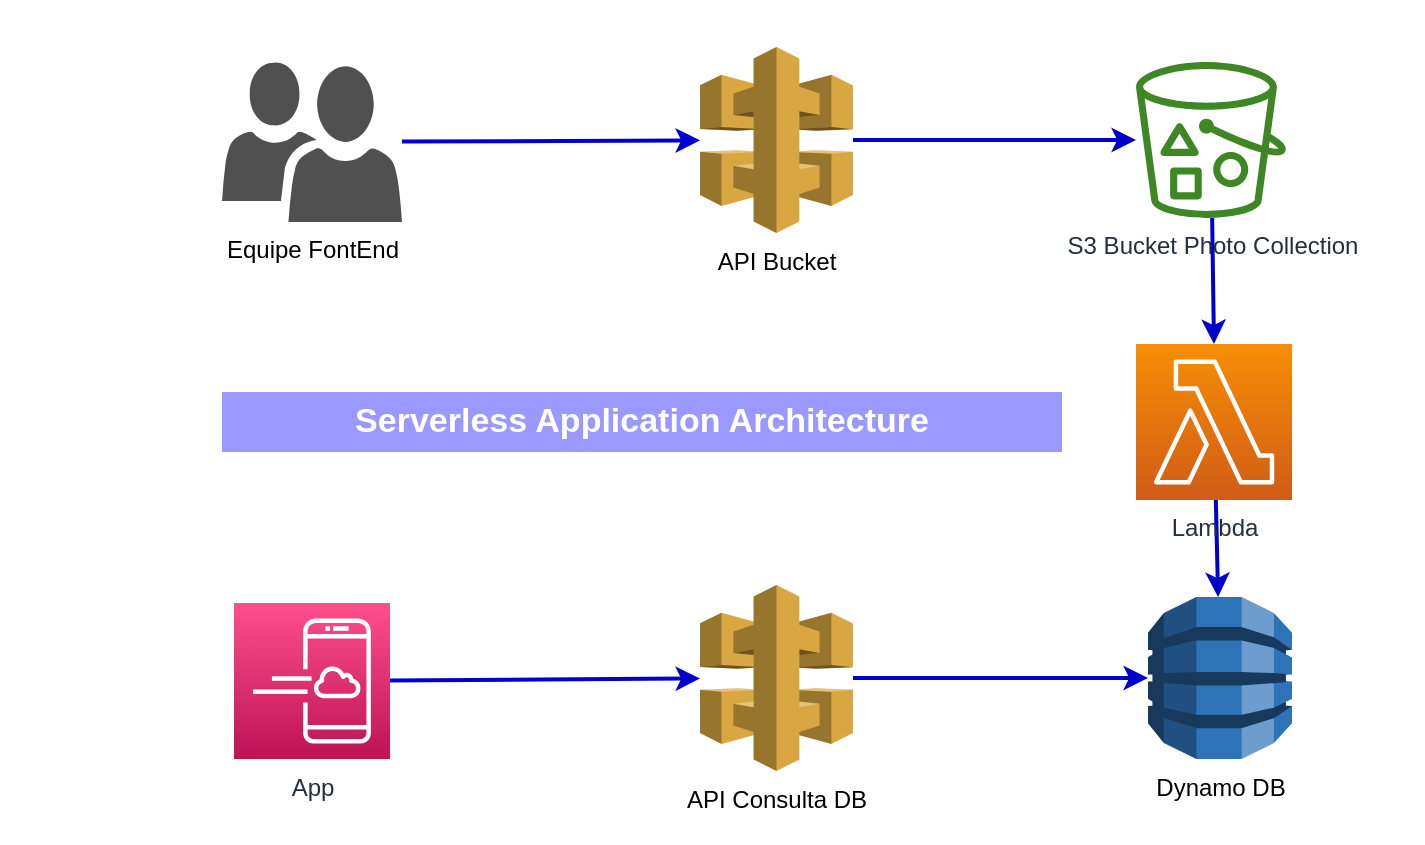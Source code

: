 <mxfile>
    <diagram id="VUTHpfWgz7E-zY5kLFRj" name="Page-1">
        <mxGraphModel dx="979" dy="549" grid="1" gridSize="10" guides="1" tooltips="1" connect="1" arrows="1" fold="1" page="1" pageScale="1" pageWidth="850" pageHeight="1100" math="0" shadow="0">
            <root>
                <mxCell id="0"/>
                <mxCell id="1" parent="0"/>
                <mxCell id="3" value="" style="rounded=0;whiteSpace=wrap;html=1;strokeColor=#FFFFFF;fillColor=#FFFFFF;" vertex="1" parent="1">
                    <mxGeometry y="450" width="710" height="420" as="geometry"/>
                </mxCell>
                <mxCell id="13" style="edgeStyle=none;html=1;fontColor=#000000;strokeColor=#0000CC;strokeWidth=2;" edge="1" parent="1" source="6" target="7">
                    <mxGeometry relative="1" as="geometry"/>
                </mxCell>
                <mxCell id="6" value="Equipe FontEnd" style="sketch=0;pointerEvents=1;shadow=0;dashed=0;html=1;strokeColor=none;labelPosition=center;verticalLabelPosition=bottom;verticalAlign=top;align=center;fillColor=#505050;shape=mxgraph.mscae.intune.user_group;fontColor=#000000;" vertex="1" parent="1">
                    <mxGeometry x="110" y="480" width="90" height="80" as="geometry"/>
                </mxCell>
                <mxCell id="15" style="edgeStyle=none;html=1;strokeColor=#0000CC;strokeWidth=2;fontColor=#000000;" edge="1" parent="1" source="7" target="8">
                    <mxGeometry relative="1" as="geometry"/>
                </mxCell>
                <mxCell id="7" value="API Bucket" style="outlineConnect=0;dashed=0;verticalLabelPosition=bottom;verticalAlign=top;align=center;html=1;shape=mxgraph.aws3.api_gateway;fillColor=#D9A741;gradientColor=none;strokeColor=#FFFFFF;fontColor=#000000;" vertex="1" parent="1">
                    <mxGeometry x="349" y="472.5" width="76.5" height="93" as="geometry"/>
                </mxCell>
                <mxCell id="16" style="edgeStyle=none;html=1;entryX=0.5;entryY=0;entryDx=0;entryDy=0;entryPerimeter=0;strokeColor=#0000CC;strokeWidth=2;fontColor=#000000;" edge="1" parent="1" source="8" target="9">
                    <mxGeometry relative="1" as="geometry"/>
                </mxCell>
                <mxCell id="8" value="S3 Bucket Photo Collection" style="sketch=0;outlineConnect=0;fontColor=#232F3E;gradientColor=none;fillColor=#3F8624;strokeColor=none;dashed=0;verticalLabelPosition=bottom;verticalAlign=top;align=center;html=1;fontSize=12;fontStyle=0;aspect=fixed;pointerEvents=1;shape=mxgraph.aws4.bucket_with_objects;" vertex="1" parent="1">
                    <mxGeometry x="567" y="480" width="75" height="78" as="geometry"/>
                </mxCell>
                <mxCell id="17" style="edgeStyle=none;html=1;strokeColor=#0000CC;strokeWidth=2;fontColor=#000000;" edge="1" parent="1" source="9" target="10">
                    <mxGeometry relative="1" as="geometry"/>
                </mxCell>
                <mxCell id="9" value="Lambda" style="sketch=0;points=[[0,0,0],[0.25,0,0],[0.5,0,0],[0.75,0,0],[1,0,0],[0,1,0],[0.25,1,0],[0.5,1,0],[0.75,1,0],[1,1,0],[0,0.25,0],[0,0.5,0],[0,0.75,0],[1,0.25,0],[1,0.5,0],[1,0.75,0]];outlineConnect=0;fontColor=#232F3E;gradientColor=#F78E04;gradientDirection=north;fillColor=#D05C17;strokeColor=#ffffff;dashed=0;verticalLabelPosition=bottom;verticalAlign=top;align=center;html=1;fontSize=12;fontStyle=0;aspect=fixed;shape=mxgraph.aws4.resourceIcon;resIcon=mxgraph.aws4.lambda;" vertex="1" parent="1">
                    <mxGeometry x="567" y="621" width="78" height="78" as="geometry"/>
                </mxCell>
                <mxCell id="10" value="Dynamo DB" style="outlineConnect=0;dashed=0;verticalLabelPosition=bottom;verticalAlign=top;align=center;html=1;shape=mxgraph.aws3.dynamo_db;fillColor=#2E73B8;gradientColor=none;strokeColor=#FFFFFF;fontColor=#000000;" vertex="1" parent="1">
                    <mxGeometry x="573" y="747.5" width="72" height="81" as="geometry"/>
                </mxCell>
                <mxCell id="19" style="edgeStyle=none;html=1;entryX=0;entryY=0.5;entryDx=0;entryDy=0;entryPerimeter=0;strokeColor=#0000CC;strokeWidth=2;fontColor=#000000;" edge="1" parent="1" source="11" target="10">
                    <mxGeometry relative="1" as="geometry"/>
                </mxCell>
                <mxCell id="11" value="API Consulta DB" style="outlineConnect=0;dashed=0;verticalLabelPosition=bottom;verticalAlign=top;align=center;html=1;shape=mxgraph.aws3.api_gateway;fillColor=#D9A741;gradientColor=none;strokeColor=#FFFFFF;fontColor=#000000;" vertex="1" parent="1">
                    <mxGeometry x="349" y="741.5" width="76.5" height="93" as="geometry"/>
                </mxCell>
                <mxCell id="18" style="edgeStyle=none;html=1;strokeColor=#0000CC;strokeWidth=2;fontColor=#000000;" edge="1" parent="1" source="12" target="11">
                    <mxGeometry relative="1" as="geometry"/>
                </mxCell>
                <mxCell id="12" value="App" style="sketch=0;points=[[0,0,0],[0.25,0,0],[0.5,0,0],[0.75,0,0],[1,0,0],[0,1,0],[0.25,1,0],[0.5,1,0],[0.75,1,0],[1,1,0],[0,0.25,0],[0,0.5,0],[0,0.75,0],[1,0.25,0],[1,0.5,0],[1,0.75,0]];outlineConnect=0;fontColor=#232F3E;gradientColor=#FF4F8B;gradientDirection=north;fillColor=#BC1356;strokeColor=#ffffff;dashed=0;verticalLabelPosition=bottom;verticalAlign=top;align=center;html=1;fontSize=12;fontStyle=0;aspect=fixed;shape=mxgraph.aws4.resourceIcon;resIcon=mxgraph.aws4.mobile_application;" vertex="1" parent="1">
                    <mxGeometry x="116" y="750.5" width="78" height="78" as="geometry"/>
                </mxCell>
                <mxCell id="21" value="Serverless Application Architecture" style="text;html=1;strokeColor=none;fillColor=#9999FF;align=center;verticalAlign=middle;whiteSpace=wrap;rounded=0;fontColor=#ffffff;fontSize=17;fontStyle=1" vertex="1" parent="1">
                    <mxGeometry x="110" y="645" width="420" height="30" as="geometry"/>
                </mxCell>
            </root>
        </mxGraphModel>
    </diagram>
</mxfile>